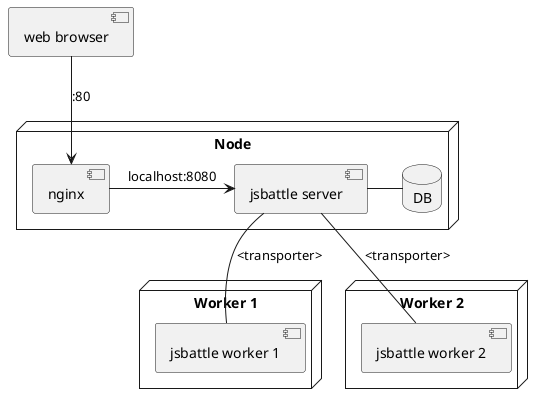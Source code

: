@startuml

node "Node" {
  [nginx]
  [jsbattle server]
  database DB
}

node "Worker 1" {
  [jsbattle worker 1]
}

node "Worker 2" {
  [nginx]
  [jsbattle worker 2]
}

[web browser] --> [nginx] : :80
[nginx] -> [jsbattle server] : localhost:8080
[jsbattle server] - DB

[jsbattle server] -- [jsbattle worker 1] : <transporter>
[jsbattle server] -- [jsbattle worker 2] : <transporter>

@enduml

